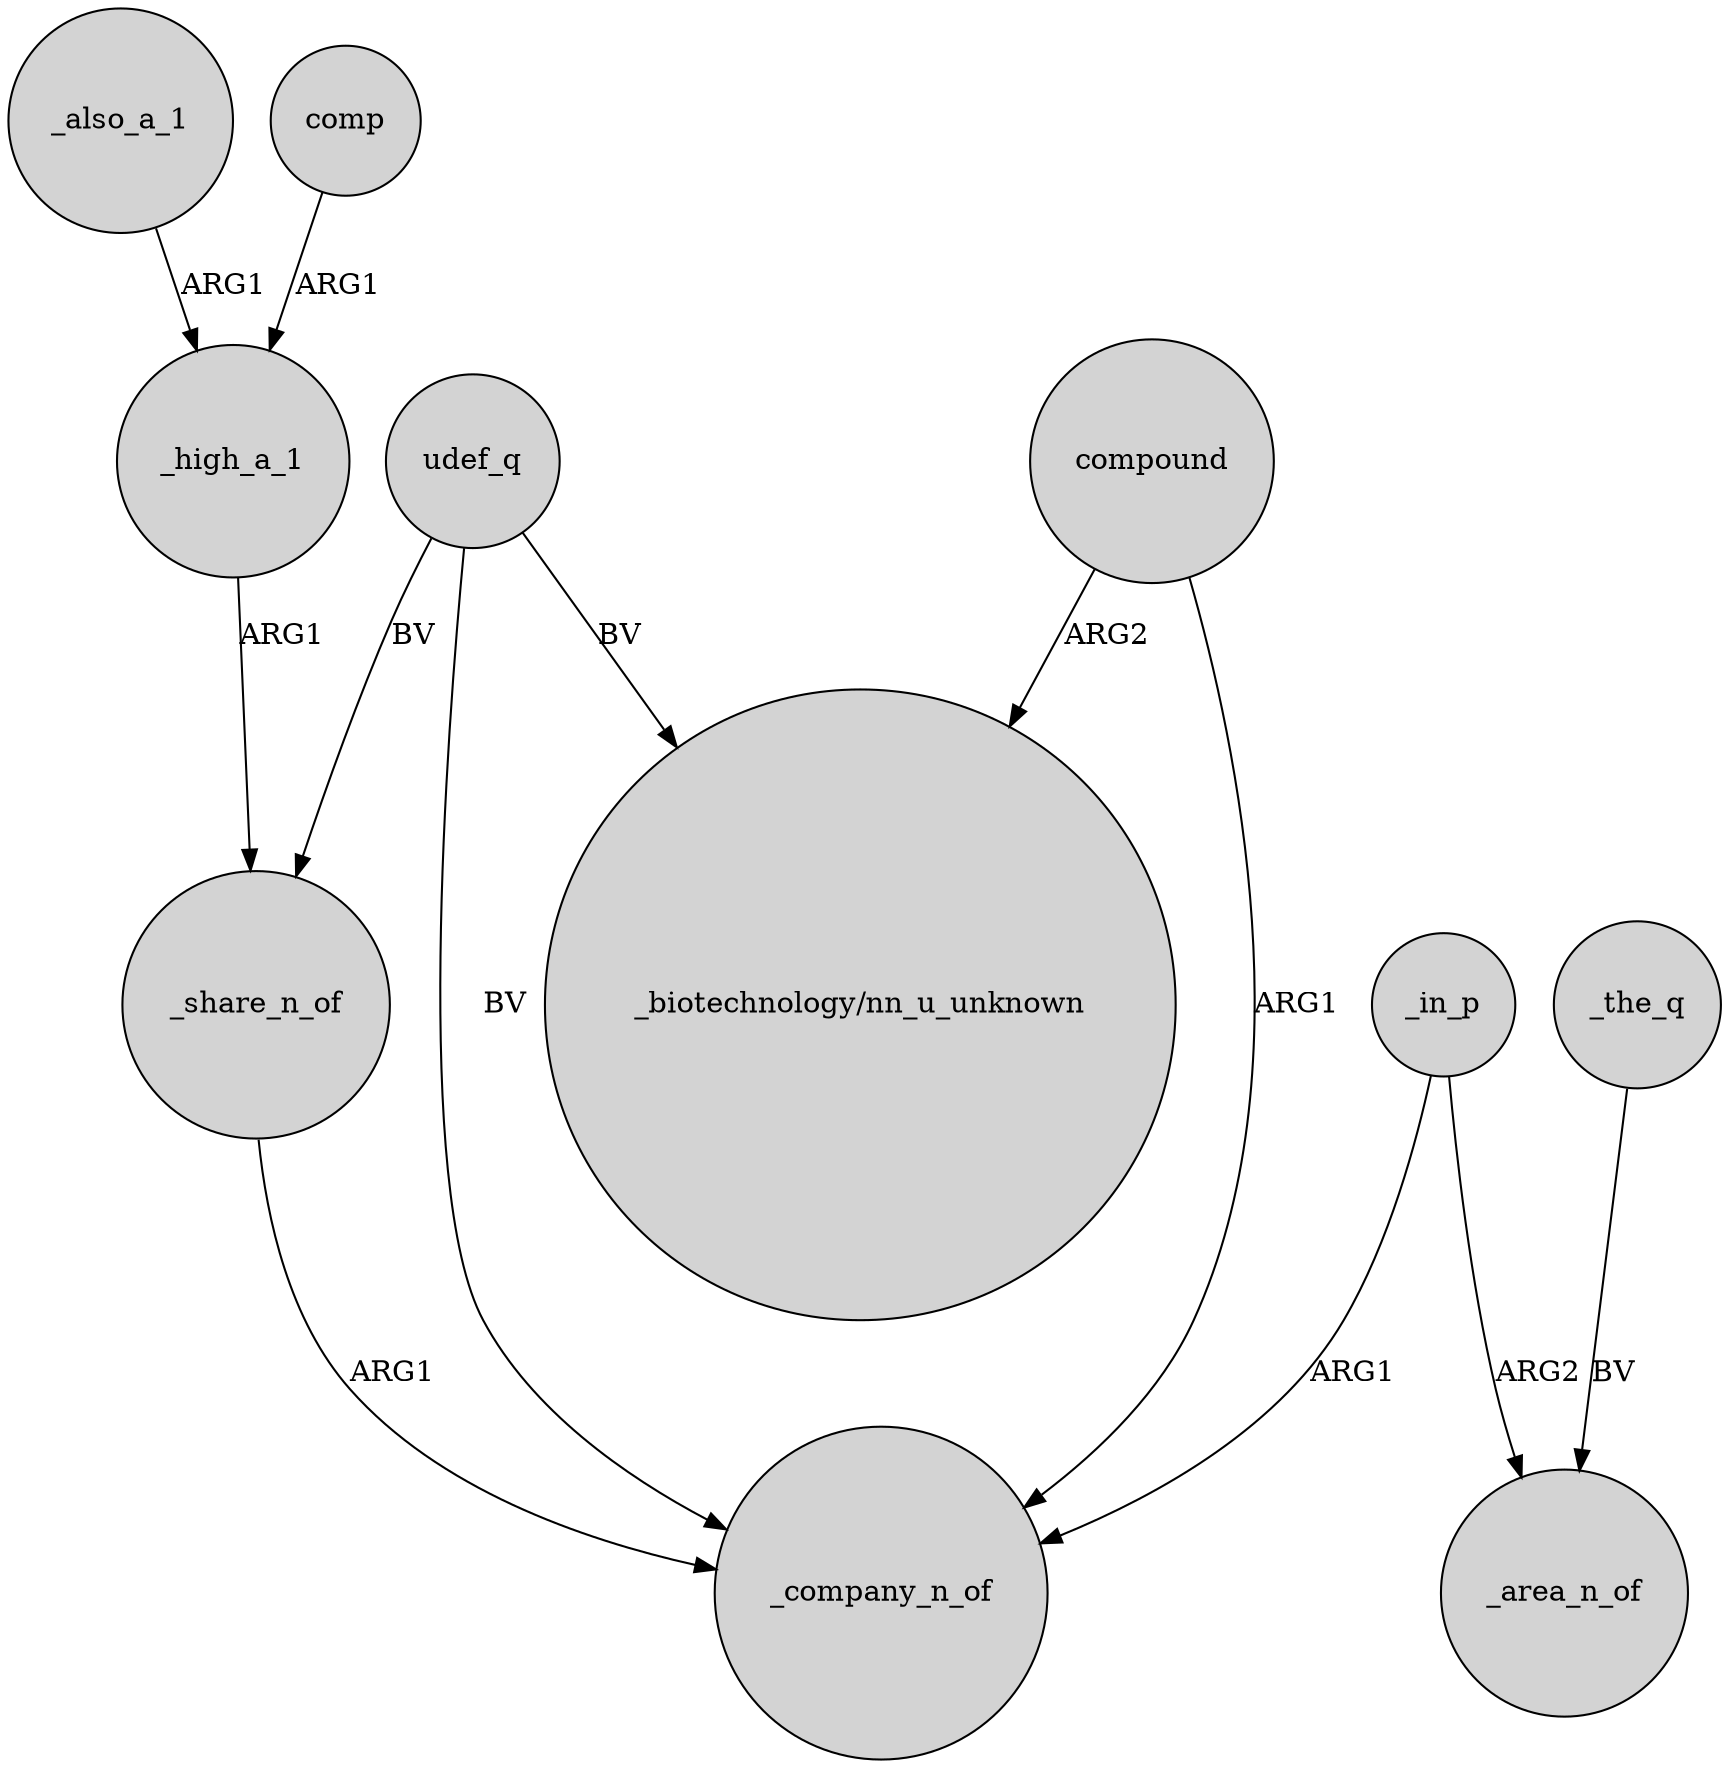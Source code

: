 digraph {
	node [shape=circle style=filled]
	_high_a_1 -> _share_n_of [label=ARG1]
	_in_p -> _area_n_of [label=ARG2]
	compound -> "_biotechnology/nn_u_unknown" [label=ARG2]
	_also_a_1 -> _high_a_1 [label=ARG1]
	comp -> _high_a_1 [label=ARG1]
	udef_q -> _company_n_of [label=BV]
	udef_q -> "_biotechnology/nn_u_unknown" [label=BV]
	_in_p -> _company_n_of [label=ARG1]
	_share_n_of -> _company_n_of [label=ARG1]
	_the_q -> _area_n_of [label=BV]
	udef_q -> _share_n_of [label=BV]
	compound -> _company_n_of [label=ARG1]
}
